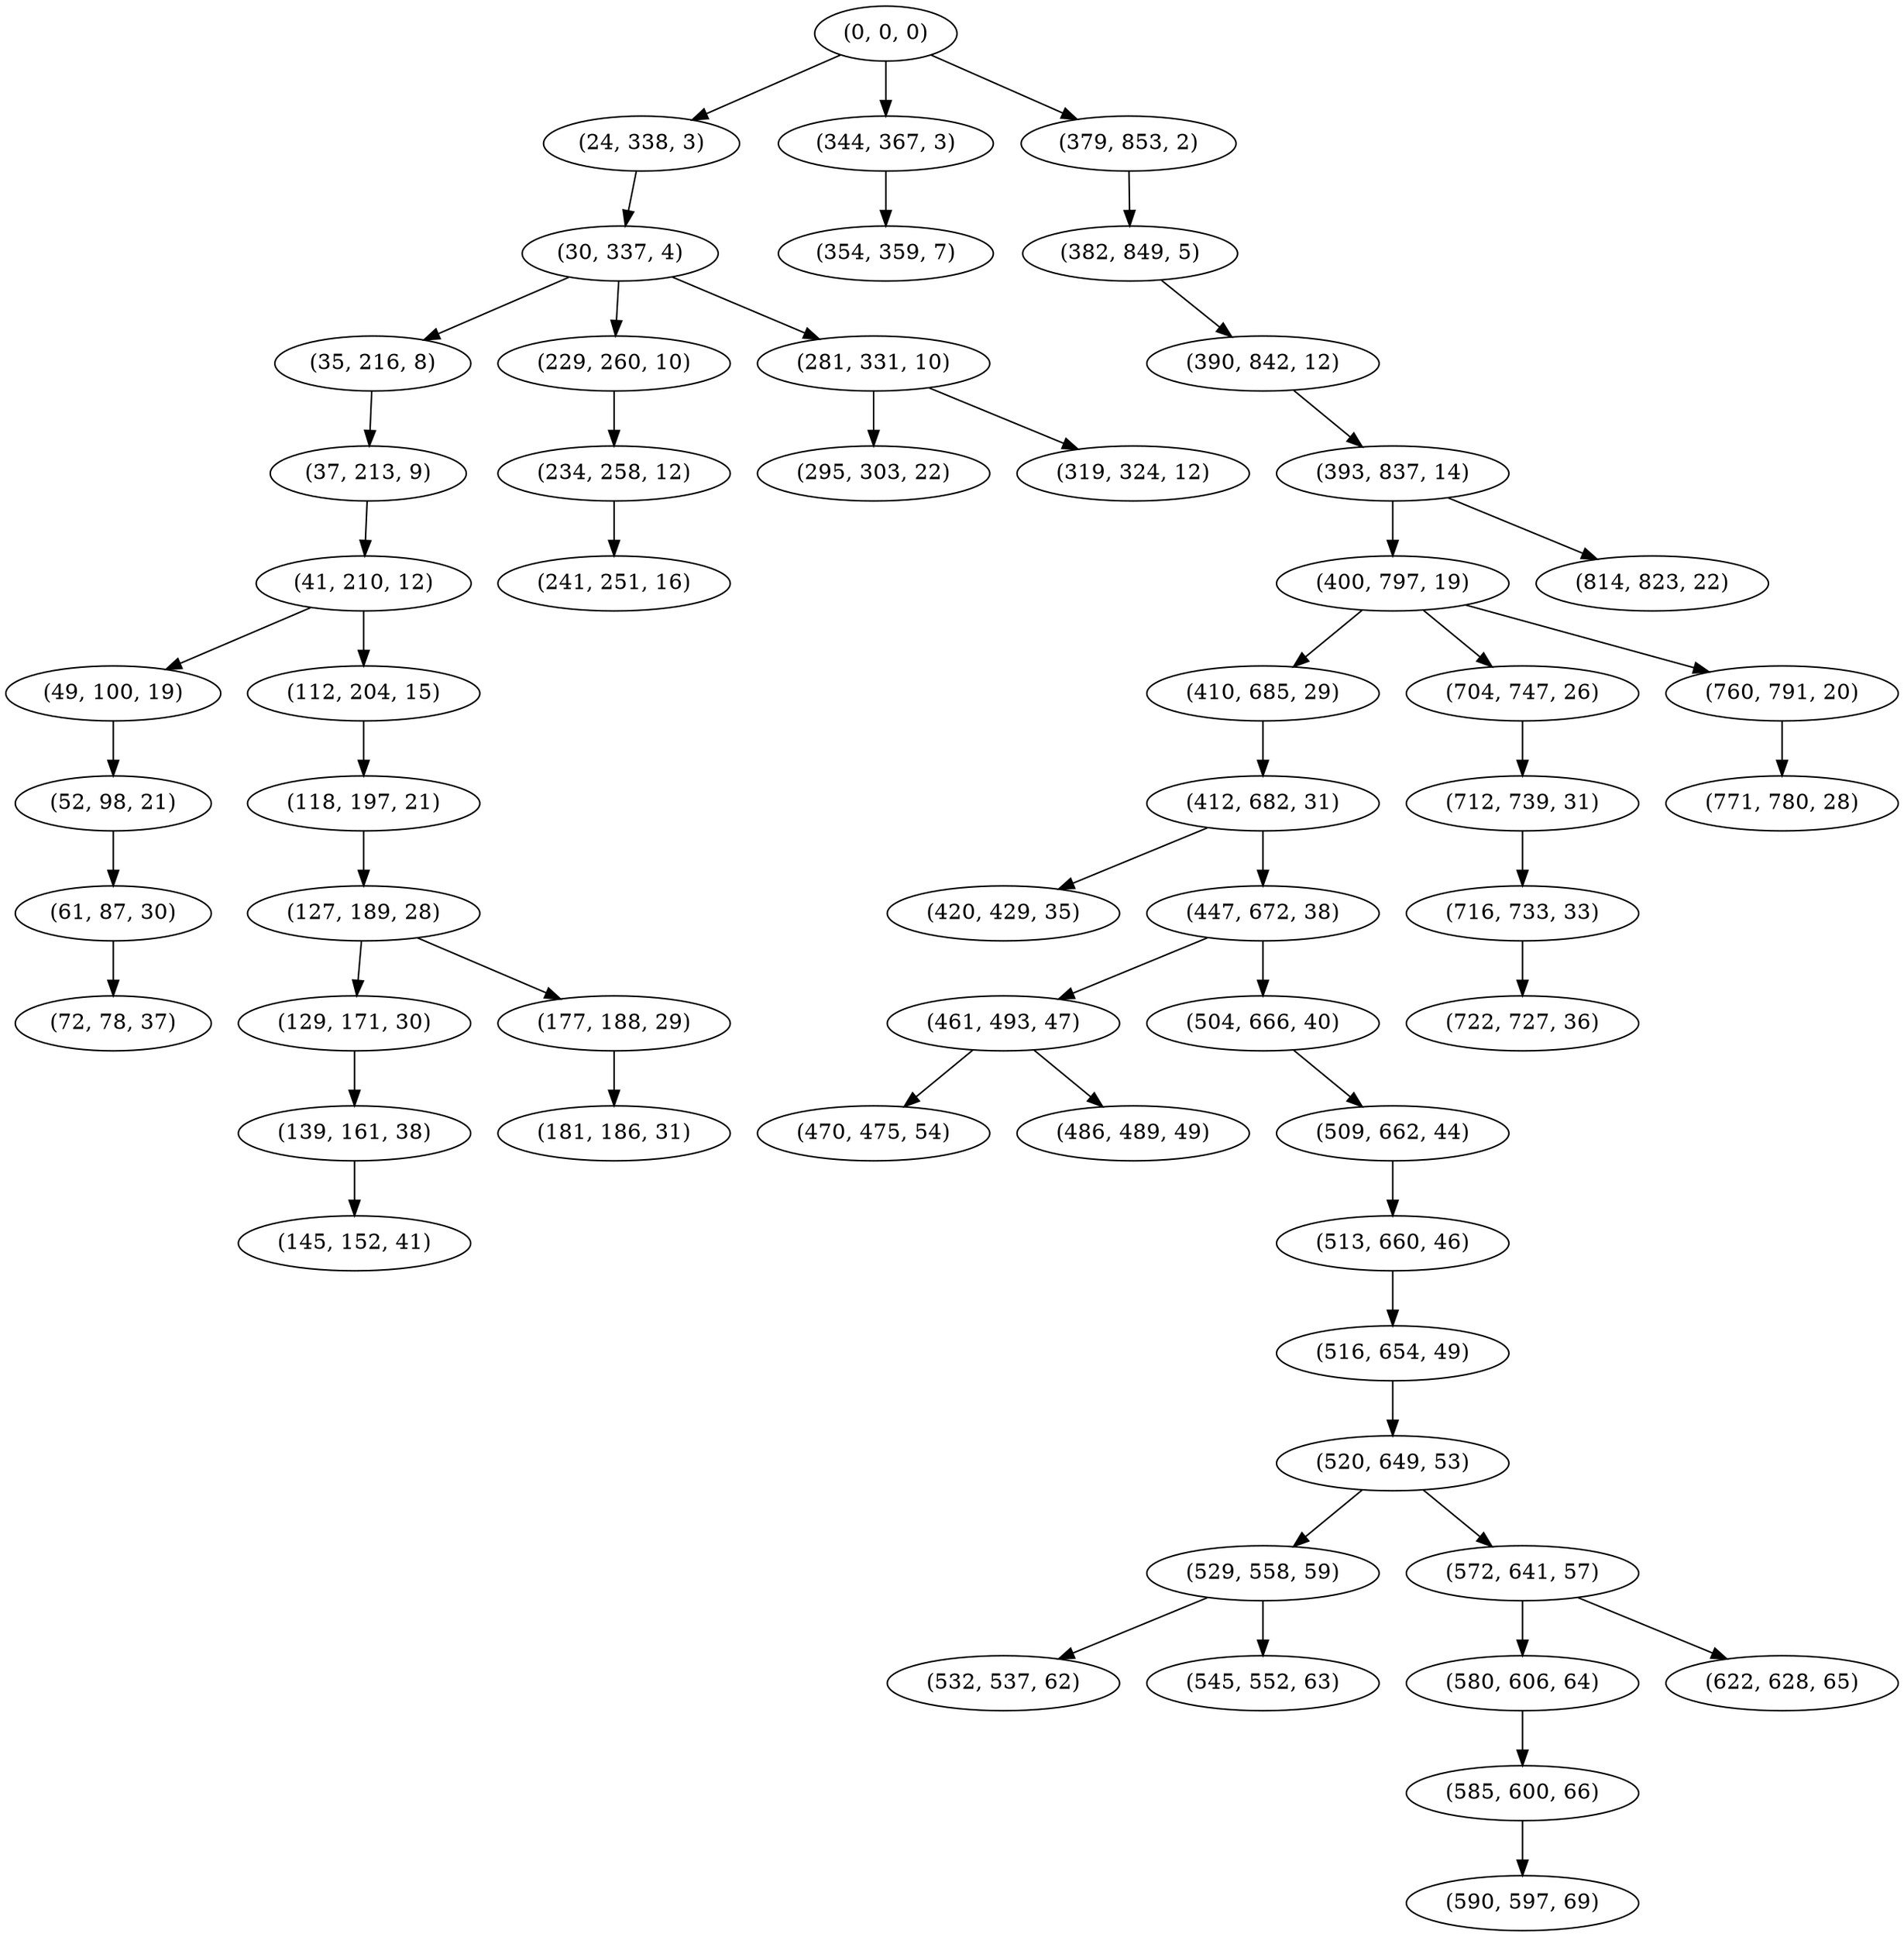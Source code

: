 digraph tree {
    "(0, 0, 0)";
    "(24, 338, 3)";
    "(30, 337, 4)";
    "(35, 216, 8)";
    "(37, 213, 9)";
    "(41, 210, 12)";
    "(49, 100, 19)";
    "(52, 98, 21)";
    "(61, 87, 30)";
    "(72, 78, 37)";
    "(112, 204, 15)";
    "(118, 197, 21)";
    "(127, 189, 28)";
    "(129, 171, 30)";
    "(139, 161, 38)";
    "(145, 152, 41)";
    "(177, 188, 29)";
    "(181, 186, 31)";
    "(229, 260, 10)";
    "(234, 258, 12)";
    "(241, 251, 16)";
    "(281, 331, 10)";
    "(295, 303, 22)";
    "(319, 324, 12)";
    "(344, 367, 3)";
    "(354, 359, 7)";
    "(379, 853, 2)";
    "(382, 849, 5)";
    "(390, 842, 12)";
    "(393, 837, 14)";
    "(400, 797, 19)";
    "(410, 685, 29)";
    "(412, 682, 31)";
    "(420, 429, 35)";
    "(447, 672, 38)";
    "(461, 493, 47)";
    "(470, 475, 54)";
    "(486, 489, 49)";
    "(504, 666, 40)";
    "(509, 662, 44)";
    "(513, 660, 46)";
    "(516, 654, 49)";
    "(520, 649, 53)";
    "(529, 558, 59)";
    "(532, 537, 62)";
    "(545, 552, 63)";
    "(572, 641, 57)";
    "(580, 606, 64)";
    "(585, 600, 66)";
    "(590, 597, 69)";
    "(622, 628, 65)";
    "(704, 747, 26)";
    "(712, 739, 31)";
    "(716, 733, 33)";
    "(722, 727, 36)";
    "(760, 791, 20)";
    "(771, 780, 28)";
    "(814, 823, 22)";
    "(0, 0, 0)" -> "(24, 338, 3)";
    "(0, 0, 0)" -> "(344, 367, 3)";
    "(0, 0, 0)" -> "(379, 853, 2)";
    "(24, 338, 3)" -> "(30, 337, 4)";
    "(30, 337, 4)" -> "(35, 216, 8)";
    "(30, 337, 4)" -> "(229, 260, 10)";
    "(30, 337, 4)" -> "(281, 331, 10)";
    "(35, 216, 8)" -> "(37, 213, 9)";
    "(37, 213, 9)" -> "(41, 210, 12)";
    "(41, 210, 12)" -> "(49, 100, 19)";
    "(41, 210, 12)" -> "(112, 204, 15)";
    "(49, 100, 19)" -> "(52, 98, 21)";
    "(52, 98, 21)" -> "(61, 87, 30)";
    "(61, 87, 30)" -> "(72, 78, 37)";
    "(112, 204, 15)" -> "(118, 197, 21)";
    "(118, 197, 21)" -> "(127, 189, 28)";
    "(127, 189, 28)" -> "(129, 171, 30)";
    "(127, 189, 28)" -> "(177, 188, 29)";
    "(129, 171, 30)" -> "(139, 161, 38)";
    "(139, 161, 38)" -> "(145, 152, 41)";
    "(177, 188, 29)" -> "(181, 186, 31)";
    "(229, 260, 10)" -> "(234, 258, 12)";
    "(234, 258, 12)" -> "(241, 251, 16)";
    "(281, 331, 10)" -> "(295, 303, 22)";
    "(281, 331, 10)" -> "(319, 324, 12)";
    "(344, 367, 3)" -> "(354, 359, 7)";
    "(379, 853, 2)" -> "(382, 849, 5)";
    "(382, 849, 5)" -> "(390, 842, 12)";
    "(390, 842, 12)" -> "(393, 837, 14)";
    "(393, 837, 14)" -> "(400, 797, 19)";
    "(393, 837, 14)" -> "(814, 823, 22)";
    "(400, 797, 19)" -> "(410, 685, 29)";
    "(400, 797, 19)" -> "(704, 747, 26)";
    "(400, 797, 19)" -> "(760, 791, 20)";
    "(410, 685, 29)" -> "(412, 682, 31)";
    "(412, 682, 31)" -> "(420, 429, 35)";
    "(412, 682, 31)" -> "(447, 672, 38)";
    "(447, 672, 38)" -> "(461, 493, 47)";
    "(447, 672, 38)" -> "(504, 666, 40)";
    "(461, 493, 47)" -> "(470, 475, 54)";
    "(461, 493, 47)" -> "(486, 489, 49)";
    "(504, 666, 40)" -> "(509, 662, 44)";
    "(509, 662, 44)" -> "(513, 660, 46)";
    "(513, 660, 46)" -> "(516, 654, 49)";
    "(516, 654, 49)" -> "(520, 649, 53)";
    "(520, 649, 53)" -> "(529, 558, 59)";
    "(520, 649, 53)" -> "(572, 641, 57)";
    "(529, 558, 59)" -> "(532, 537, 62)";
    "(529, 558, 59)" -> "(545, 552, 63)";
    "(572, 641, 57)" -> "(580, 606, 64)";
    "(572, 641, 57)" -> "(622, 628, 65)";
    "(580, 606, 64)" -> "(585, 600, 66)";
    "(585, 600, 66)" -> "(590, 597, 69)";
    "(704, 747, 26)" -> "(712, 739, 31)";
    "(712, 739, 31)" -> "(716, 733, 33)";
    "(716, 733, 33)" -> "(722, 727, 36)";
    "(760, 791, 20)" -> "(771, 780, 28)";
}
